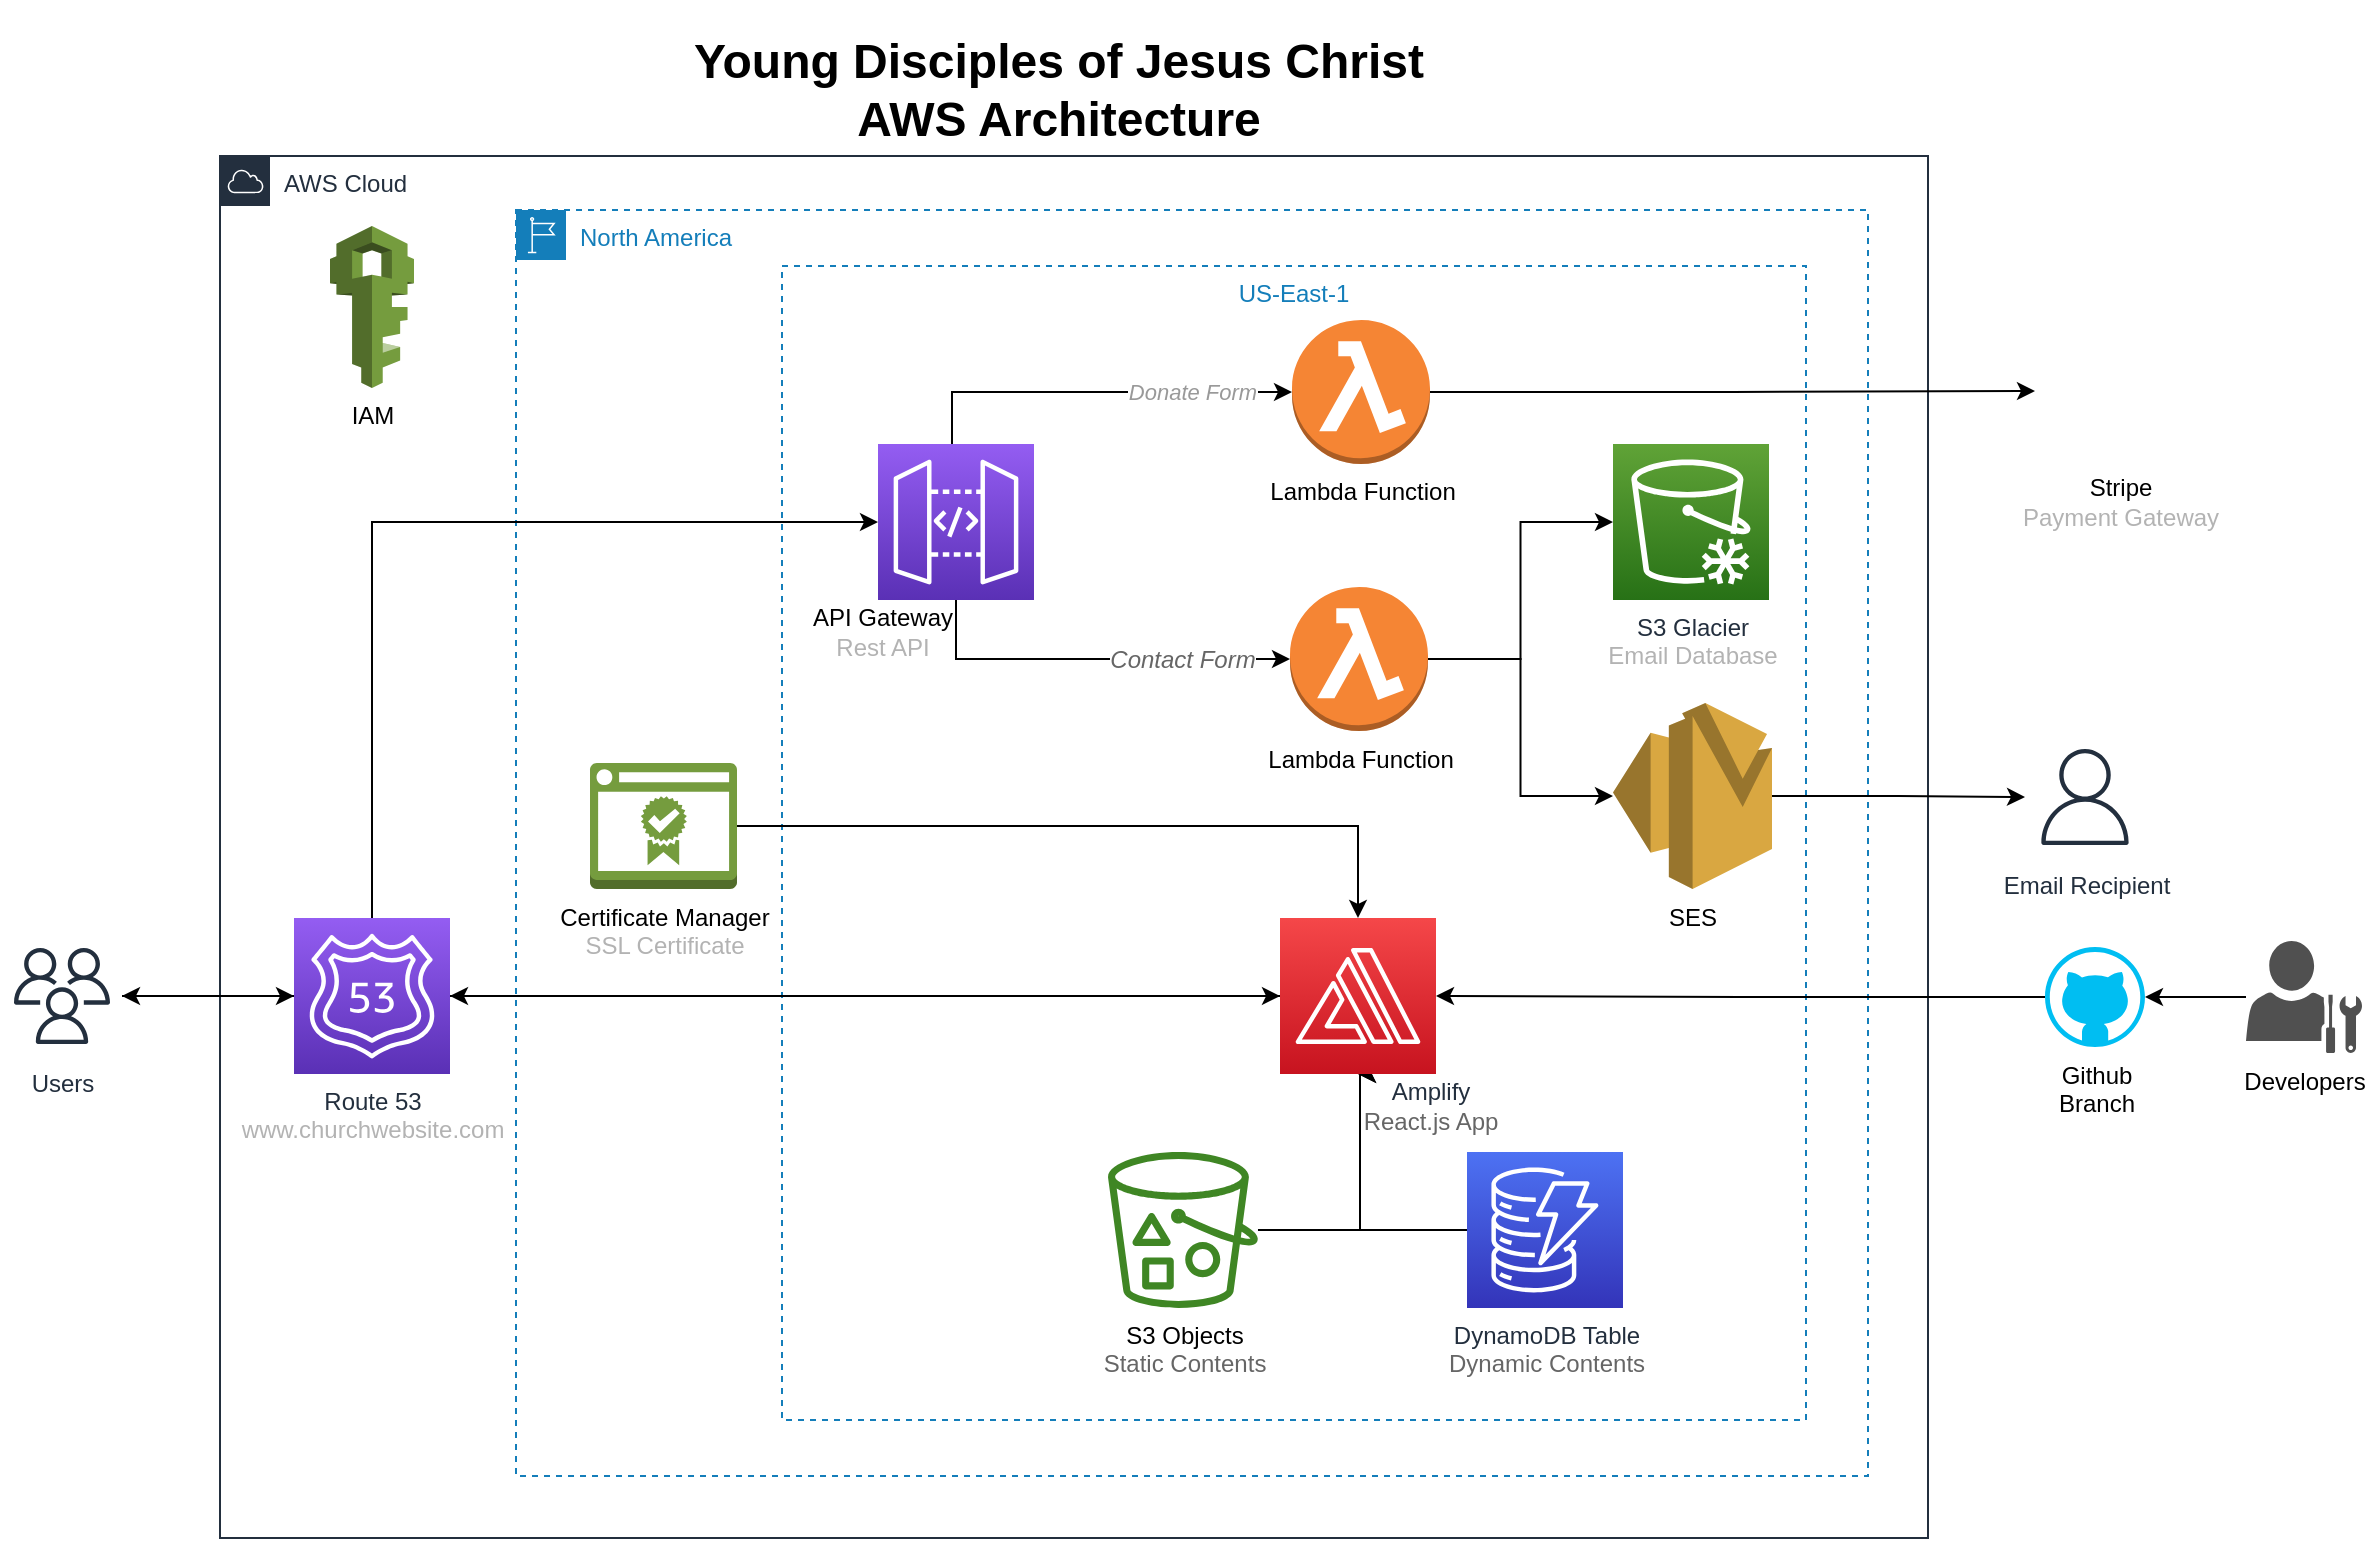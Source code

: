 <mxfile version="15.8.9" type="device"><diagram id="F_GX6j7zNEubSdY9tGsO" name="Page-1"><mxGraphModel dx="1420" dy="745" grid="0" gridSize="10" guides="1" tooltips="1" connect="1" arrows="1" fold="1" page="1" pageScale="1" pageWidth="1600" pageHeight="900" math="0" shadow="0"><root><mxCell id="0"/><mxCell id="ze4dOxGsV48yEMxb5CTM-83" value="Cheapest" style="" parent="0"/><mxCell id="ze4dOxGsV48yEMxb5CTM-84" value="AWS Cloud" style="points=[[0,0],[0.25,0],[0.5,0],[0.75,0],[1,0],[1,0.25],[1,0.5],[1,0.75],[1,1],[0.75,1],[0.5,1],[0.25,1],[0,1],[0,0.75],[0,0.5],[0,0.25]];outlineConnect=0;gradientColor=none;html=1;whiteSpace=wrap;fontSize=12;fontStyle=0;shape=mxgraph.aws4.group;grIcon=mxgraph.aws4.group_aws_cloud;strokeColor=#232F3E;fillColor=none;verticalAlign=top;align=left;spacingLeft=30;fontColor=#232F3E;dashed=0;" parent="ze4dOxGsV48yEMxb5CTM-83" vertex="1"><mxGeometry x="358" y="161" width="854" height="691" as="geometry"/></mxCell><mxCell id="II761FoVg46qhd0Y5PHv-4" value="North America" style="points=[[0,0],[0.25,0],[0.5,0],[0.75,0],[1,0],[1,0.25],[1,0.5],[1,0.75],[1,1],[0.75,1],[0.5,1],[0.25,1],[0,1],[0,0.75],[0,0.5],[0,0.25]];outlineConnect=0;gradientColor=none;html=1;whiteSpace=wrap;fontSize=12;fontStyle=0;shape=mxgraph.aws4.group;grIcon=mxgraph.aws4.group_region;strokeColor=#147EBA;fillColor=none;verticalAlign=top;align=left;spacingLeft=30;fontColor=#147EBA;dashed=1;" vertex="1" parent="ze4dOxGsV48yEMxb5CTM-83"><mxGeometry x="506" y="188" width="676" height="633" as="geometry"/></mxCell><mxCell id="II761FoVg46qhd0Y5PHv-0" value="US-East-1" style="fillColor=none;strokeColor=#147EBA;dashed=1;verticalAlign=top;fontStyle=0;fontColor=#147EBA;" vertex="1" parent="ze4dOxGsV48yEMxb5CTM-83"><mxGeometry x="639" y="216" width="512" height="577" as="geometry"/></mxCell><mxCell id="ze4dOxGsV48yEMxb5CTM-91" style="edgeStyle=orthogonalEdgeStyle;rounded=0;orthogonalLoop=1;jettySize=auto;html=1;" parent="ze4dOxGsV48yEMxb5CTM-83" source="ze4dOxGsV48yEMxb5CTM-93" target="ze4dOxGsV48yEMxb5CTM-95" edge="1"><mxGeometry relative="1" as="geometry"/></mxCell><mxCell id="II761FoVg46qhd0Y5PHv-24" style="edgeStyle=orthogonalEdgeStyle;rounded=0;orthogonalLoop=1;jettySize=auto;html=1;exitX=1;exitY=0.5;exitDx=0;exitDy=0;exitPerimeter=0;fontColor=#B3B3B3;" edge="1" parent="ze4dOxGsV48yEMxb5CTM-83" source="ze4dOxGsV48yEMxb5CTM-93" target="II761FoVg46qhd0Y5PHv-12"><mxGeometry relative="1" as="geometry"/></mxCell><mxCell id="II761FoVg46qhd0Y5PHv-25" style="edgeStyle=orthogonalEdgeStyle;rounded=0;orthogonalLoop=1;jettySize=auto;html=1;exitX=0.5;exitY=0;exitDx=0;exitDy=0;exitPerimeter=0;entryX=0;entryY=0.5;entryDx=0;entryDy=0;entryPerimeter=0;fontColor=#B3B3B3;" edge="1" parent="ze4dOxGsV48yEMxb5CTM-83" source="ze4dOxGsV48yEMxb5CTM-93" target="ze4dOxGsV48yEMxb5CTM-124"><mxGeometry relative="1" as="geometry"/></mxCell><mxCell id="ze4dOxGsV48yEMxb5CTM-93" value="Route 53&lt;br&gt;&lt;font color=&quot;#b3b3b3&quot;&gt;www.churchwebsite.com&lt;/font&gt;" style="sketch=0;points=[[0,0,0],[0.25,0,0],[0.5,0,0],[0.75,0,0],[1,0,0],[0,1,0],[0.25,1,0],[0.5,1,0],[0.75,1,0],[1,1,0],[0,0.25,0],[0,0.5,0],[0,0.75,0],[1,0.25,0],[1,0.5,0],[1,0.75,0]];outlineConnect=0;fontColor=#232F3E;gradientColor=#945DF2;gradientDirection=north;fillColor=#5A30B5;strokeColor=#ffffff;dashed=0;verticalLabelPosition=bottom;verticalAlign=top;align=center;html=1;fontSize=12;fontStyle=0;aspect=fixed;shape=mxgraph.aws4.resourceIcon;resIcon=mxgraph.aws4.route_53;" parent="ze4dOxGsV48yEMxb5CTM-83" vertex="1"><mxGeometry x="395" y="542" width="78" height="78" as="geometry"/></mxCell><mxCell id="ze4dOxGsV48yEMxb5CTM-94" style="edgeStyle=orthogonalEdgeStyle;rounded=0;orthogonalLoop=1;jettySize=auto;html=1;" parent="ze4dOxGsV48yEMxb5CTM-83" source="ze4dOxGsV48yEMxb5CTM-95" target="ze4dOxGsV48yEMxb5CTM-93" edge="1"><mxGeometry relative="1" as="geometry"/></mxCell><mxCell id="ze4dOxGsV48yEMxb5CTM-95" value="Users" style="sketch=0;outlineConnect=0;fontColor=#232F3E;gradientColor=none;strokeColor=#232F3E;fillColor=#ffffff;dashed=0;verticalLabelPosition=bottom;verticalAlign=top;align=center;html=1;fontSize=12;fontStyle=0;aspect=fixed;shape=mxgraph.aws4.resourceIcon;resIcon=mxgraph.aws4.users;" parent="ze4dOxGsV48yEMxb5CTM-83" vertex="1"><mxGeometry x="249" y="551" width="60" height="60" as="geometry"/></mxCell><mxCell id="II761FoVg46qhd0Y5PHv-7" style="edgeStyle=orthogonalEdgeStyle;rounded=0;orthogonalLoop=1;jettySize=auto;html=1;exitX=1;exitY=0.5;exitDx=0;exitDy=0;exitPerimeter=0;" edge="1" parent="ze4dOxGsV48yEMxb5CTM-83" source="ze4dOxGsV48yEMxb5CTM-99" target="II761FoVg46qhd0Y5PHv-12"><mxGeometry relative="1" as="geometry"><mxPoint x="465" y="542" as="targetPoint"/></mxGeometry></mxCell><mxCell id="ze4dOxGsV48yEMxb5CTM-99" value="Certificate Manager&lt;br&gt;&lt;font color=&quot;#b3b3b3&quot;&gt;SSL Certificate&lt;/font&gt;" style="outlineConnect=0;dashed=0;verticalLabelPosition=bottom;verticalAlign=top;align=center;html=1;shape=mxgraph.aws3.certificate_manager_2;fillColor=#759C3E;gradientColor=none;" parent="ze4dOxGsV48yEMxb5CTM-83" vertex="1"><mxGeometry x="543" y="464.5" width="73.5" height="63" as="geometry"/></mxCell><mxCell id="II761FoVg46qhd0Y5PHv-18" style="edgeStyle=orthogonalEdgeStyle;rounded=0;orthogonalLoop=1;jettySize=auto;html=1;fontColor=#B3B3B3;" edge="1" parent="ze4dOxGsV48yEMxb5CTM-83" source="ze4dOxGsV48yEMxb5CTM-101" target="II761FoVg46qhd0Y5PHv-12"><mxGeometry relative="1" as="geometry"/></mxCell><mxCell id="ze4dOxGsV48yEMxb5CTM-101" value="Github&lt;br&gt;Branch" style="verticalLabelPosition=bottom;html=1;verticalAlign=top;align=center;strokeColor=none;fillColor=#00BEF2;shape=mxgraph.azure.github_code;pointerEvents=1;" parent="ze4dOxGsV48yEMxb5CTM-83" vertex="1"><mxGeometry x="1270.5" y="556.5" width="50" height="50" as="geometry"/></mxCell><mxCell id="ze4dOxGsV48yEMxb5CTM-106" style="edgeStyle=orthogonalEdgeStyle;rounded=0;orthogonalLoop=1;jettySize=auto;html=1;" parent="ze4dOxGsV48yEMxb5CTM-83" source="imjI7Wg0snwb1tpI8fab-5" target="ze4dOxGsV48yEMxb5CTM-109" edge="1"><mxGeometry relative="1" as="geometry"><mxPoint x="965" y="412" as="sourcePoint"/></mxGeometry></mxCell><mxCell id="Wkkz1tDfZ1V06rZeRBWS-4" style="edgeStyle=orthogonalEdgeStyle;rounded=0;orthogonalLoop=1;jettySize=auto;html=1;fontColor=#666666;strokeColor=#000000;" parent="ze4dOxGsV48yEMxb5CTM-83" source="imjI7Wg0snwb1tpI8fab-5" target="imjI7Wg0snwb1tpI8fab-23" edge="1"><mxGeometry relative="1" as="geometry"><mxPoint x="965" y="412" as="sourcePoint"/><mxPoint x="1054.5" y="338" as="targetPoint"/></mxGeometry></mxCell><mxCell id="ze4dOxGsV48yEMxb5CTM-108" style="edgeStyle=orthogonalEdgeStyle;rounded=0;orthogonalLoop=1;jettySize=auto;html=1;exitX=1;exitY=0.5;exitDx=0;exitDy=0;exitPerimeter=0;" parent="ze4dOxGsV48yEMxb5CTM-83" source="ze4dOxGsV48yEMxb5CTM-109" target="ze4dOxGsV48yEMxb5CTM-112" edge="1"><mxGeometry relative="1" as="geometry"/></mxCell><mxCell id="ze4dOxGsV48yEMxb5CTM-109" value="SES" style="outlineConnect=0;dashed=0;verticalLabelPosition=bottom;verticalAlign=top;align=center;html=1;shape=mxgraph.aws3.ses;fillColor=#D9A741;gradientColor=none;" parent="ze4dOxGsV48yEMxb5CTM-83" vertex="1"><mxGeometry x="1054.5" y="434.5" width="79.5" height="93" as="geometry"/></mxCell><mxCell id="ze4dOxGsV48yEMxb5CTM-134" style="edgeStyle=orthogonalEdgeStyle;rounded=0;orthogonalLoop=1;jettySize=auto;html=1;entryX=1;entryY=0.5;entryDx=0;entryDy=0;entryPerimeter=0;fontColor=#666666;" parent="ze4dOxGsV48yEMxb5CTM-83" source="ze4dOxGsV48yEMxb5CTM-111" target="ze4dOxGsV48yEMxb5CTM-101" edge="1"><mxGeometry relative="1" as="geometry"/></mxCell><mxCell id="ze4dOxGsV48yEMxb5CTM-111" value="Developers" style="sketch=0;pointerEvents=1;shadow=0;dashed=0;html=1;strokeColor=none;fillColor=#505050;labelPosition=center;verticalLabelPosition=bottom;verticalAlign=top;outlineConnect=0;align=center;shape=mxgraph.office.users.administrator;" parent="ze4dOxGsV48yEMxb5CTM-83" vertex="1"><mxGeometry x="1371" y="553.5" width="58" height="56" as="geometry"/></mxCell><mxCell id="ze4dOxGsV48yEMxb5CTM-112" value="Email Recipient" style="sketch=0;outlineConnect=0;fontColor=#232F3E;gradientColor=none;strokeColor=#232F3E;fillColor=#ffffff;dashed=0;verticalLabelPosition=bottom;verticalAlign=top;align=center;html=1;fontSize=12;fontStyle=0;aspect=fixed;shape=mxgraph.aws4.resourceIcon;resIcon=mxgraph.aws4.user;" parent="ze4dOxGsV48yEMxb5CTM-83" vertex="1"><mxGeometry x="1260.5" y="451.5" width="60" height="60" as="geometry"/></mxCell><mxCell id="ze4dOxGsV48yEMxb5CTM-117" value="&lt;font color=&quot;#000000&quot;&gt;IAM&lt;/font&gt;" style="outlineConnect=0;dashed=0;verticalLabelPosition=bottom;verticalAlign=top;align=center;html=1;shape=mxgraph.aws3.iam;fillColor=#759C3E;gradientColor=none;fontColor=#CC0000;" parent="ze4dOxGsV48yEMxb5CTM-83" vertex="1"><mxGeometry x="413" y="196" width="42" height="81" as="geometry"/></mxCell><mxCell id="ze4dOxGsV48yEMxb5CTM-121" value="DynamoDB Table&lt;br&gt;&lt;span style=&quot;color: rgb(102 , 102 , 102)&quot;&gt;Dynamic Contents&lt;/span&gt;" style="sketch=0;points=[[0,0,0],[0.25,0,0],[0.5,0,0],[0.75,0,0],[1,0,0],[0,1,0],[0.25,1,0],[0.5,1,0],[0.75,1,0],[1,1,0],[0,0.25,0],[0,0.5,0],[0,0.75,0],[1,0.25,0],[1,0.5,0],[1,0.75,0]];outlineConnect=0;fontColor=#232F3E;gradientColor=#4D72F3;gradientDirection=north;fillColor=#3334B9;strokeColor=#ffffff;dashed=0;verticalLabelPosition=bottom;verticalAlign=top;align=center;html=1;fontSize=12;fontStyle=0;aspect=fixed;shape=mxgraph.aws4.resourceIcon;resIcon=mxgraph.aws4.dynamodb;" parent="ze4dOxGsV48yEMxb5CTM-83" vertex="1"><mxGeometry x="981.5" y="659" width="78" height="78" as="geometry"/></mxCell><mxCell id="imjI7Wg0snwb1tpI8fab-0" value="&lt;span style=&quot;font-family: &amp;#34;helvetica&amp;#34; ; font-size: 12px ; font-weight: 400 ; letter-spacing: normal ; text-align: center ; text-indent: 0px ; text-transform: none ; word-spacing: 0px&quot;&gt;&lt;font color=&quot;#666666&quot;&gt;&lt;i&gt;Contact Form&lt;/i&gt;&lt;/font&gt;&lt;/span&gt;" style="edgeStyle=orthogonalEdgeStyle;rounded=0;orthogonalLoop=1;jettySize=auto;html=1;exitX=0.5;exitY=1;exitDx=0;exitDy=0;exitPerimeter=0;fontColor=#000000;strokeColor=#000000;" parent="ze4dOxGsV48yEMxb5CTM-83" target="imjI7Wg0snwb1tpI8fab-5" edge="1" source="ze4dOxGsV48yEMxb5CTM-124"><mxGeometry x="0.44" relative="1" as="geometry"><mxPoint x="762" y="412.5" as="sourcePoint"/><mxPoint x="886.0" y="412" as="targetPoint"/><Array as="points"/><mxPoint x="1" as="offset"/></mxGeometry></mxCell><mxCell id="imjI7Wg0snwb1tpI8fab-17" style="edgeStyle=orthogonalEdgeStyle;rounded=0;orthogonalLoop=1;jettySize=auto;html=1;entryX=0;entryY=0.5;entryDx=0;entryDy=0;entryPerimeter=0;labelBackgroundColor=none;fontColor=#999999;strokeColor=#000000;" parent="ze4dOxGsV48yEMxb5CTM-83" source="ze4dOxGsV48yEMxb5CTM-124" target="imjI7Wg0snwb1tpI8fab-6" edge="1"><mxGeometry relative="1" as="geometry"><Array as="points"><mxPoint x="724" y="279"/></Array></mxGeometry></mxCell><mxCell id="imjI7Wg0snwb1tpI8fab-18" value="&lt;i&gt;Donate Form&lt;/i&gt;" style="edgeLabel;html=1;align=center;verticalAlign=middle;resizable=0;points=[];fontColor=#999999;" parent="imjI7Wg0snwb1tpI8fab-17" vertex="1" connectable="0"><mxGeometry x="0.528" y="-3" relative="1" as="geometry"><mxPoint x="-4" y="-3" as="offset"/></mxGeometry></mxCell><mxCell id="ze4dOxGsV48yEMxb5CTM-124" value="" style="sketch=0;points=[[0,0,0],[0.25,0,0],[0.5,0,0],[0.75,0,0],[1,0,0],[0,1,0],[0.25,1,0],[0.5,1,0],[0.75,1,0],[1,1,0],[0,0.25,0],[0,0.5,0],[0,0.75,0],[1,0.25,0],[1,0.5,0],[1,0.75,0]];outlineConnect=0;fontColor=#232F3E;gradientColor=#945DF2;gradientDirection=north;fillColor=#5A30B5;strokeColor=#ffffff;dashed=0;verticalLabelPosition=bottom;verticalAlign=top;align=center;html=1;fontSize=12;fontStyle=0;aspect=fixed;shape=mxgraph.aws4.resourceIcon;resIcon=mxgraph.aws4.api_gateway;" parent="ze4dOxGsV48yEMxb5CTM-83" vertex="1"><mxGeometry x="687" y="305" width="78" height="78" as="geometry"/></mxCell><mxCell id="imjI7Wg0snwb1tpI8fab-5" value="&lt;font color=&quot;#000000&quot;&gt;Lambda Function&lt;/font&gt;" style="outlineConnect=0;dashed=0;verticalLabelPosition=bottom;verticalAlign=top;align=center;html=1;shape=mxgraph.aws3.lambda_function;fillColor=#F58534;gradientColor=none;labelBackgroundColor=#FFFFFF;fontColor=#B3B3B3;" parent="ze4dOxGsV48yEMxb5CTM-83" vertex="1"><mxGeometry x="893" y="376.5" width="69" height="72" as="geometry"/></mxCell><mxCell id="imjI7Wg0snwb1tpI8fab-14" style="edgeStyle=orthogonalEdgeStyle;rounded=0;orthogonalLoop=1;jettySize=auto;html=1;exitX=1;exitY=0.5;exitDx=0;exitDy=0;exitPerimeter=0;labelBackgroundColor=none;fontColor=#999999;strokeColor=#000000;" parent="ze4dOxGsV48yEMxb5CTM-83" source="imjI7Wg0snwb1tpI8fab-6" target="imjI7Wg0snwb1tpI8fab-2" edge="1"><mxGeometry relative="1" as="geometry"><Array as="points"/></mxGeometry></mxCell><mxCell id="imjI7Wg0snwb1tpI8fab-22" value="&lt;h1&gt;&lt;font color=&quot;#000000&quot;&gt;Young Disciples of Jesus Christ&lt;br&gt;&lt;/font&gt;&lt;font color=&quot;#000000&quot;&gt;AWS Architecture&lt;/font&gt;&lt;/h1&gt;" style="text;html=1;align=center;verticalAlign=middle;resizable=0;points=[];autosize=1;strokeColor=none;fillColor=none;fontColor=#B3B3B3;" parent="ze4dOxGsV48yEMxb5CTM-83" vertex="1"><mxGeometry x="589" y="96" width="375" height="64" as="geometry"/></mxCell><mxCell id="imjI7Wg0snwb1tpI8fab-23" value="S3 Glacier&lt;br&gt;&lt;span style=&quot;color: rgb(179 , 179 , 179)&quot;&gt;Email Database&lt;/span&gt;" style="sketch=0;points=[[0,0,0],[0.25,0,0],[0.5,0,0],[0.75,0,0],[1,0,0],[0,1,0],[0.25,1,0],[0.5,1,0],[0.75,1,0],[1,1,0],[0,0.25,0],[0,0.5,0],[0,0.75,0],[1,0.25,0],[1,0.5,0],[1,0.75,0]];outlineConnect=0;fontColor=#232F3E;gradientColor=#60A337;gradientDirection=north;fillColor=#277116;strokeColor=#ffffff;dashed=0;verticalLabelPosition=bottom;verticalAlign=top;align=center;html=1;fontSize=12;fontStyle=0;aspect=fixed;shape=mxgraph.aws4.resourceIcon;resIcon=mxgraph.aws4.glacier;labelBackgroundColor=#FFFFFF;" parent="ze4dOxGsV48yEMxb5CTM-83" vertex="1"><mxGeometry x="1054.5" y="305" width="78" height="78" as="geometry"/></mxCell><mxCell id="II761FoVg46qhd0Y5PHv-1" value="" style="group" vertex="1" connectable="0" parent="ze4dOxGsV48yEMxb5CTM-83"><mxGeometry x="1254" y="236" width="108" height="114" as="geometry"/></mxCell><mxCell id="imjI7Wg0snwb1tpI8fab-2" value="" style="shape=image;html=1;verticalAlign=top;verticalLabelPosition=bottom;labelBackgroundColor=#ffffff;imageAspect=0;aspect=fixed;image=https://cdn1.iconfinder.com/data/icons/icons-for-a-site-1/64/advantage_payment_way-128.png;fontColor=#B3B3B3;" parent="II761FoVg46qhd0Y5PHv-1" vertex="1"><mxGeometry x="11.5" width="85" height="85" as="geometry"/></mxCell><mxCell id="imjI7Wg0snwb1tpI8fab-15" value="&lt;font color=&quot;#000000&quot;&gt;Stripe&lt;/font&gt;&lt;br style=&quot;color: rgb(179 , 179 , 179)&quot;&gt;&lt;span style=&quot;color: rgb(179 , 179 , 179) ; background-color: rgb(255 , 255 , 255)&quot;&gt;Payment Gateway&lt;/span&gt;" style="text;html=1;align=center;verticalAlign=middle;resizable=0;points=[];autosize=1;strokeColor=none;fillColor=none;fontColor=#999999;" parent="II761FoVg46qhd0Y5PHv-1" vertex="1"><mxGeometry y="82" width="108" height="32" as="geometry"/></mxCell><mxCell id="II761FoVg46qhd0Y5PHv-10" value="" style="edgeStyle=segmentEdgeStyle;endArrow=classic;html=1;rounded=0;fontColor=#B3B3B3;entryX=0.5;entryY=1;entryDx=0;entryDy=0;entryPerimeter=0;" edge="1" parent="ze4dOxGsV48yEMxb5CTM-83" source="II761FoVg46qhd0Y5PHv-16" target="II761FoVg46qhd0Y5PHv-12"><mxGeometry width="50" height="50" relative="1" as="geometry"><mxPoint x="873" y="698.5" as="sourcePoint"/><mxPoint x="919" y="620" as="targetPoint"/><Array as="points"><mxPoint x="928" y="698.5"/></Array></mxGeometry></mxCell><mxCell id="II761FoVg46qhd0Y5PHv-11" value="" style="edgeStyle=segmentEdgeStyle;endArrow=classic;html=1;rounded=0;fontColor=#B3B3B3;exitX=0;exitY=0.5;exitDx=0;exitDy=0;exitPerimeter=0;entryX=0.5;entryY=1;entryDx=0;entryDy=0;entryPerimeter=0;" edge="1" parent="ze4dOxGsV48yEMxb5CTM-83" source="ze4dOxGsV48yEMxb5CTM-121" target="II761FoVg46qhd0Y5PHv-12"><mxGeometry width="50" height="50" relative="1" as="geometry"><mxPoint x="935" y="690.5" as="sourcePoint"/><mxPoint x="933" y="620" as="targetPoint"/><Array as="points"><mxPoint x="928" y="698.5"/></Array></mxGeometry></mxCell><mxCell id="II761FoVg46qhd0Y5PHv-26" style="edgeStyle=orthogonalEdgeStyle;rounded=0;orthogonalLoop=1;jettySize=auto;html=1;exitX=0;exitY=0.5;exitDx=0;exitDy=0;exitPerimeter=0;fontColor=#B3B3B3;" edge="1" parent="ze4dOxGsV48yEMxb5CTM-83" source="II761FoVg46qhd0Y5PHv-12" target="ze4dOxGsV48yEMxb5CTM-93"><mxGeometry relative="1" as="geometry"/></mxCell><mxCell id="II761FoVg46qhd0Y5PHv-12" value="" style="sketch=0;points=[[0,0,0],[0.25,0,0],[0.5,0,0],[0.75,0,0],[1,0,0],[0,1,0],[0.25,1,0],[0.5,1,0],[0.75,1,0],[1,1,0],[0,0.25,0],[0,0.5,0],[0,0.75,0],[1,0.25,0],[1,0.5,0],[1,0.75,0]];outlineConnect=0;fontColor=#232F3E;gradientColor=#F54749;gradientDirection=north;fillColor=#C7131F;strokeColor=#ffffff;dashed=0;verticalLabelPosition=bottom;verticalAlign=top;align=center;html=1;fontSize=12;fontStyle=0;aspect=fixed;shape=mxgraph.aws4.resourceIcon;resIcon=mxgraph.aws4.amplify;" vertex="1" parent="ze4dOxGsV48yEMxb5CTM-83"><mxGeometry x="888" y="542" width="78" height="78" as="geometry"/></mxCell><mxCell id="II761FoVg46qhd0Y5PHv-15" value="&lt;span style=&quot;color: rgb(35 , 47 , 62)&quot;&gt;Amplify&lt;/span&gt;&lt;br style=&quot;color: rgb(35 , 47 , 62)&quot;&gt;&lt;span style=&quot;color: rgb(102 , 102 , 102)&quot;&gt;React.js App&lt;/span&gt;" style="text;html=1;align=center;verticalAlign=middle;resizable=0;points=[];autosize=1;strokeColor=none;fillColor=none;fontColor=#B3B3B3;" vertex="1" parent="ze4dOxGsV48yEMxb5CTM-83"><mxGeometry x="924" y="620" width="77" height="32" as="geometry"/></mxCell><mxCell id="II761FoVg46qhd0Y5PHv-16" value="&lt;span style=&quot;color: rgb(0 , 0 , 0)&quot;&gt;S3 Objects&lt;/span&gt;&lt;br style=&quot;color: rgb(0 , 0 , 0)&quot;&gt;&lt;font color=&quot;#666666&quot;&gt;Static Contents&lt;/font&gt;" style="sketch=0;outlineConnect=0;fontColor=#232F3E;gradientColor=none;fillColor=#3F8624;strokeColor=none;dashed=0;verticalLabelPosition=bottom;verticalAlign=top;align=center;html=1;fontSize=12;fontStyle=0;aspect=fixed;pointerEvents=1;shape=mxgraph.aws4.bucket_with_objects;" vertex="1" parent="ze4dOxGsV48yEMxb5CTM-83"><mxGeometry x="802" y="659" width="75" height="78" as="geometry"/></mxCell><mxCell id="II761FoVg46qhd0Y5PHv-23" value="&lt;font color=&quot;#000000&quot;&gt;API Gateway&lt;/font&gt;&lt;br style=&quot;color: rgb(35 , 47 , 62)&quot;&gt;&lt;font color=&quot;#b3b3b3&quot;&gt;Rest API&lt;/font&gt;" style="text;html=1;align=center;verticalAlign=middle;resizable=0;points=[];autosize=1;strokeColor=none;fillColor=none;fontColor=#B3B3B3;" vertex="1" parent="ze4dOxGsV48yEMxb5CTM-83"><mxGeometry x="649" y="383" width="80" height="32" as="geometry"/></mxCell><mxCell id="imjI7Wg0snwb1tpI8fab-6" value="&lt;span style=&quot;color: rgb(0 , 0 , 0)&quot;&gt;Lambda Function&lt;/span&gt;" style="outlineConnect=0;dashed=0;verticalLabelPosition=bottom;verticalAlign=top;align=center;html=1;shape=mxgraph.aws3.lambda_function;fillColor=#F58534;gradientColor=none;labelBackgroundColor=#FFFFFF;fontColor=#B3B3B3;" parent="ze4dOxGsV48yEMxb5CTM-83" vertex="1"><mxGeometry x="894" y="243" width="69" height="72" as="geometry"/></mxCell><mxCell id="Wkkz1tDfZ1V06rZeRBWS-11" value="Expensive" parent="0" visible="0"/><mxCell id="Wkkz1tDfZ1V06rZeRBWS-12" value="AWS Cloud" style="points=[[0,0],[0.25,0],[0.5,0],[0.75,0],[1,0],[1,0.25],[1,0.5],[1,0.75],[1,1],[0.75,1],[0.5,1],[0.25,1],[0,1],[0,0.75],[0,0.5],[0,0.25]];outlineConnect=0;gradientColor=none;html=1;whiteSpace=wrap;fontSize=12;fontStyle=0;shape=mxgraph.aws4.group;grIcon=mxgraph.aws4.group_aws_cloud;strokeColor=#232F3E;fillColor=none;verticalAlign=top;align=left;spacingLeft=30;fontColor=#232F3E;dashed=0;" parent="Wkkz1tDfZ1V06rZeRBWS-11" vertex="1"><mxGeometry x="356" y="100" width="856" height="701" as="geometry"/></mxCell><mxCell id="Wkkz1tDfZ1V06rZeRBWS-13" style="edgeStyle=orthogonalEdgeStyle;rounded=0;orthogonalLoop=1;jettySize=auto;html=1;entryX=0;entryY=0.5;entryDx=0;entryDy=0;entryPerimeter=0;fontColor=#666666;exitX=0.75;exitY=0;exitDx=0;exitDy=0;exitPerimeter=0;" parent="Wkkz1tDfZ1V06rZeRBWS-11" source="Wkkz1tDfZ1V06rZeRBWS-15" target="Wkkz1tDfZ1V06rZeRBWS-48" edge="1"><mxGeometry relative="1" as="geometry"/></mxCell><mxCell id="Wkkz1tDfZ1V06rZeRBWS-14" value="Request Objects" style="edgeStyle=orthogonalEdgeStyle;rounded=0;orthogonalLoop=1;jettySize=auto;html=1;fontColor=#666666;strokeColor=#000000;" parent="Wkkz1tDfZ1V06rZeRBWS-11" source="Wkkz1tDfZ1V06rZeRBWS-15" target="Wkkz1tDfZ1V06rZeRBWS-18" edge="1"><mxGeometry relative="1" as="geometry"/></mxCell><mxCell id="Wkkz1tDfZ1V06rZeRBWS-15" value="CloudFront" style="sketch=0;points=[[0,0,0],[0.25,0,0],[0.5,0,0],[0.75,0,0],[1,0,0],[0,1,0],[0.25,1,0],[0.5,1,0],[0.75,1,0],[1,1,0],[0,0.25,0],[0,0.5,0],[0,0.75,0],[1,0.25,0],[1,0.5,0],[1,0.75,0]];outlineConnect=0;fontColor=#232F3E;gradientColor=#945DF2;gradientDirection=north;fillColor=#5A30B5;strokeColor=#ffffff;dashed=0;verticalLabelPosition=bottom;verticalAlign=top;align=center;html=1;fontSize=12;fontStyle=0;aspect=fixed;shape=mxgraph.aws4.resourceIcon;resIcon=mxgraph.aws4.cloudfront;" parent="Wkkz1tDfZ1V06rZeRBWS-11" vertex="1"><mxGeometry x="632" y="513.5" width="78" height="78" as="geometry"/></mxCell><mxCell id="Wkkz1tDfZ1V06rZeRBWS-16" style="edgeStyle=orthogonalEdgeStyle;rounded=0;orthogonalLoop=1;jettySize=auto;html=1;exitX=0.5;exitY=1;exitDx=0;exitDy=0;exitPerimeter=0;entryX=1;entryY=0.5;entryDx=0;entryDy=0;entryPerimeter=0;" parent="Wkkz1tDfZ1V06rZeRBWS-11" source="Wkkz1tDfZ1V06rZeRBWS-18" target="Wkkz1tDfZ1V06rZeRBWS-42" edge="1"><mxGeometry relative="1" as="geometry"/></mxCell><mxCell id="Wkkz1tDfZ1V06rZeRBWS-17" value="&lt;font color=&quot;#666666&quot;&gt;Return Object&lt;/font&gt;" style="edgeLabel;html=1;align=center;verticalAlign=middle;resizable=0;points=[];fontColor=#000000;" parent="Wkkz1tDfZ1V06rZeRBWS-16" vertex="1" connectable="0"><mxGeometry x="-0.234" y="-1" relative="1" as="geometry"><mxPoint x="2" y="9" as="offset"/></mxGeometry></mxCell><mxCell id="Wkkz1tDfZ1V06rZeRBWS-18" value="" style="sketch=0;points=[[0,0,0],[0.25,0,0],[0.5,0,0],[0.75,0,0],[1,0,0],[0,1,0],[0.25,1,0],[0.5,1,0],[0.75,1,0],[1,1,0],[0,0.25,0],[0,0.5,0],[0,0.75,0],[1,0.25,0],[1,0.5,0],[1,0.75,0]];outlineConnect=0;fontColor=#232F3E;gradientColor=#60A337;gradientDirection=north;fillColor=#277116;strokeColor=#ffffff;dashed=0;verticalLabelPosition=bottom;verticalAlign=top;align=center;html=1;fontSize=12;fontStyle=0;aspect=fixed;shape=mxgraph.aws4.resourceIcon;resIcon=mxgraph.aws4.s3;" parent="Wkkz1tDfZ1V06rZeRBWS-11" vertex="1"><mxGeometry x="842" y="513.5" width="78" height="78" as="geometry"/></mxCell><mxCell id="Wkkz1tDfZ1V06rZeRBWS-19" style="edgeStyle=orthogonalEdgeStyle;rounded=0;orthogonalLoop=1;jettySize=auto;html=1;" parent="Wkkz1tDfZ1V06rZeRBWS-11" source="Wkkz1tDfZ1V06rZeRBWS-21" target="Wkkz1tDfZ1V06rZeRBWS-23" edge="1"><mxGeometry relative="1" as="geometry"/></mxCell><mxCell id="Wkkz1tDfZ1V06rZeRBWS-62" style="edgeStyle=none;rounded=0;orthogonalLoop=1;jettySize=auto;html=1;fontColor=#666666;strokeColor=#000000;" parent="Wkkz1tDfZ1V06rZeRBWS-11" source="Wkkz1tDfZ1V06rZeRBWS-21" target="Wkkz1tDfZ1V06rZeRBWS-60" edge="1"><mxGeometry relative="1" as="geometry"/></mxCell><mxCell id="Wkkz1tDfZ1V06rZeRBWS-21" value="Route 53&lt;br&gt;&lt;font color=&quot;#666666&quot;&gt;www.ourwebsite.com&lt;/font&gt;" style="sketch=0;points=[[0,0,0],[0.25,0,0],[0.5,0,0],[0.75,0,0],[1,0,0],[0,1,0],[0.25,1,0],[0.5,1,0],[0.75,1,0],[1,1,0],[0,0.25,0],[0,0.5,0],[0,0.75,0],[1,0.25,0],[1,0.5,0],[1,0.75,0]];outlineConnect=0;fontColor=#232F3E;gradientColor=#945DF2;gradientDirection=north;fillColor=#5A30B5;strokeColor=#ffffff;dashed=0;verticalLabelPosition=bottom;verticalAlign=top;align=center;html=1;fontSize=12;fontStyle=0;aspect=fixed;shape=mxgraph.aws4.resourceIcon;resIcon=mxgraph.aws4.route_53;" parent="Wkkz1tDfZ1V06rZeRBWS-11" vertex="1"><mxGeometry x="392" y="513.5" width="78" height="78" as="geometry"/></mxCell><mxCell id="Wkkz1tDfZ1V06rZeRBWS-22" style="edgeStyle=orthogonalEdgeStyle;rounded=0;orthogonalLoop=1;jettySize=auto;html=1;" parent="Wkkz1tDfZ1V06rZeRBWS-11" source="Wkkz1tDfZ1V06rZeRBWS-23" target="Wkkz1tDfZ1V06rZeRBWS-21" edge="1"><mxGeometry relative="1" as="geometry"/></mxCell><mxCell id="Wkkz1tDfZ1V06rZeRBWS-23" value="Users" style="sketch=0;outlineConnect=0;fontColor=#232F3E;gradientColor=none;strokeColor=#232F3E;fillColor=#ffffff;dashed=0;verticalLabelPosition=bottom;verticalAlign=top;align=center;html=1;fontSize=12;fontStyle=0;aspect=fixed;shape=mxgraph.aws4.resourceIcon;resIcon=mxgraph.aws4.users;" parent="Wkkz1tDfZ1V06rZeRBWS-11" vertex="1"><mxGeometry x="244" y="522.5" width="60" height="60" as="geometry"/></mxCell><mxCell id="Wkkz1tDfZ1V06rZeRBWS-24" style="edgeStyle=orthogonalEdgeStyle;rounded=0;orthogonalLoop=1;jettySize=auto;html=1;entryX=0.25;entryY=0;entryDx=0;entryDy=0;entryPerimeter=0;fontColor=#000000;" parent="Wkkz1tDfZ1V06rZeRBWS-11" source="Wkkz1tDfZ1V06rZeRBWS-25" target="Wkkz1tDfZ1V06rZeRBWS-15" edge="1"><mxGeometry relative="1" as="geometry"/></mxCell><mxCell id="Wkkz1tDfZ1V06rZeRBWS-25" value="&lt;span style=&quot;background-color: rgb(248 , 249 , 250)&quot;&gt;SSL Certificate&amp;nbsp;&lt;/span&gt;" style="shape=image;html=1;verticalAlign=top;verticalLabelPosition=bottom;labelBackgroundColor=#ffffff;imageAspect=0;aspect=fixed;image=https://cdn2.iconfinder.com/data/icons/whcompare-servers-web-hosting/50/ssl-certificate-128.png" parent="Wkkz1tDfZ1V06rZeRBWS-11" vertex="1"><mxGeometry x="559.75" y="380.25" width="48" height="48" as="geometry"/></mxCell><mxCell id="Wkkz1tDfZ1V06rZeRBWS-26" style="edgeStyle=orthogonalEdgeStyle;rounded=0;orthogonalLoop=1;jettySize=auto;html=1;entryX=0;entryY=0.5;entryDx=0;entryDy=0;fontColor=#000000;" parent="Wkkz1tDfZ1V06rZeRBWS-11" source="Wkkz1tDfZ1V06rZeRBWS-27" target="Wkkz1tDfZ1V06rZeRBWS-25" edge="1"><mxGeometry relative="1" as="geometry"/></mxCell><mxCell id="Wkkz1tDfZ1V06rZeRBWS-27" value="Certificate Manager" style="outlineConnect=0;dashed=0;verticalLabelPosition=bottom;verticalAlign=top;align=center;html=1;shape=mxgraph.aws3.certificate_manager_2;fillColor=#759C3E;gradientColor=none;" parent="Wkkz1tDfZ1V06rZeRBWS-11" vertex="1"><mxGeometry x="392" y="372.75" width="73.5" height="63" as="geometry"/></mxCell><mxCell id="Wkkz1tDfZ1V06rZeRBWS-28" style="edgeStyle=none;rounded=0;orthogonalLoop=1;jettySize=auto;html=1;fontColor=#666666;strokeColor=#000000;startArrow=none;" parent="Wkkz1tDfZ1V06rZeRBWS-11" source="Wkkz1tDfZ1V06rZeRBWS-58" target="Wkkz1tDfZ1V06rZeRBWS-18" edge="1"><mxGeometry relative="1" as="geometry"/></mxCell><mxCell id="Wkkz1tDfZ1V06rZeRBWS-29" value="Github&lt;br&gt;Branch" style="verticalLabelPosition=bottom;html=1;verticalAlign=top;align=center;strokeColor=none;fillColor=#00BEF2;shape=mxgraph.azure.github_code;pointerEvents=1;" parent="Wkkz1tDfZ1V06rZeRBWS-11" vertex="1"><mxGeometry x="1263" y="527.5" width="50" height="50" as="geometry"/></mxCell><mxCell id="Wkkz1tDfZ1V06rZeRBWS-30" value="S3&lt;br&gt;&lt;font color=&quot;#666666&quot;&gt;Static Content&lt;/font&gt;" style="text;html=1;align=center;verticalAlign=middle;resizable=0;points=[];autosize=1;strokeColor=none;fillColor=none;" parent="Wkkz1tDfZ1V06rZeRBWS-11" vertex="1"><mxGeometry x="878" y="591.5" width="85" height="32" as="geometry"/></mxCell><mxCell id="Wkkz1tDfZ1V06rZeRBWS-31" style="edgeStyle=orthogonalEdgeStyle;rounded=0;orthogonalLoop=1;jettySize=auto;html=1;exitX=0.995;exitY=0.63;exitDx=0;exitDy=0;exitPerimeter=0;" parent="Wkkz1tDfZ1V06rZeRBWS-11" source="Wkkz1tDfZ1V06rZeRBWS-50" target="Wkkz1tDfZ1V06rZeRBWS-34" edge="1"><mxGeometry relative="1" as="geometry"><mxPoint x="970" y="246.5" as="sourcePoint"/></mxGeometry></mxCell><mxCell id="Wkkz1tDfZ1V06rZeRBWS-32" style="edgeStyle=orthogonalEdgeStyle;rounded=0;orthogonalLoop=1;jettySize=auto;html=1;exitX=1;exitY=0.5;exitDx=0;exitDy=0;exitPerimeter=0;" parent="Wkkz1tDfZ1V06rZeRBWS-11" source="Wkkz1tDfZ1V06rZeRBWS-34" target="Wkkz1tDfZ1V06rZeRBWS-36" edge="1"><mxGeometry relative="1" as="geometry"/></mxCell><mxCell id="Wkkz1tDfZ1V06rZeRBWS-33" style="edgeStyle=orthogonalEdgeStyle;rounded=0;orthogonalLoop=1;jettySize=auto;html=1;entryX=0;entryY=0.5;entryDx=0;entryDy=0;entryPerimeter=0;fontColor=#666666;strokeColor=#000000;exitX=1;exitY=0.5;exitDx=0;exitDy=0;exitPerimeter=0;" parent="Wkkz1tDfZ1V06rZeRBWS-11" source="Wkkz1tDfZ1V06rZeRBWS-34" target="Wkkz1tDfZ1V06rZeRBWS-61" edge="1"><mxGeometry relative="1" as="geometry"><mxPoint x="1110.5" y="172" as="targetPoint"/></mxGeometry></mxCell><mxCell id="Wkkz1tDfZ1V06rZeRBWS-34" value="Lambda" style="sketch=0;points=[[0,0,0],[0.25,0,0],[0.5,0,0],[0.75,0,0],[1,0,0],[0,1,0],[0.25,1,0],[0.5,1,0],[0.75,1,0],[1,1,0],[0,0.25,0],[0,0.5,0],[0,0.75,0],[1,0.25,0],[1,0.5,0],[1,0.75,0]];outlineConnect=0;fontColor=#232F3E;gradientColor=#F78E04;gradientDirection=north;fillColor=#D05C17;strokeColor=#ffffff;dashed=0;verticalLabelPosition=bottom;verticalAlign=top;align=center;html=1;fontSize=12;fontStyle=0;aspect=fixed;shape=mxgraph.aws4.resourceIcon;resIcon=mxgraph.aws4.lambda;" parent="Wkkz1tDfZ1V06rZeRBWS-11" vertex="1"><mxGeometry x="992" y="207.5" width="78" height="78" as="geometry"/></mxCell><mxCell id="Wkkz1tDfZ1V06rZeRBWS-35" style="edgeStyle=orthogonalEdgeStyle;rounded=0;orthogonalLoop=1;jettySize=auto;html=1;exitX=1;exitY=0.5;exitDx=0;exitDy=0;exitPerimeter=0;" parent="Wkkz1tDfZ1V06rZeRBWS-11" source="Wkkz1tDfZ1V06rZeRBWS-36" target="Wkkz1tDfZ1V06rZeRBWS-39" edge="1"><mxGeometry relative="1" as="geometry"/></mxCell><mxCell id="Wkkz1tDfZ1V06rZeRBWS-36" value="SES" style="outlineConnect=0;dashed=0;verticalLabelPosition=bottom;verticalAlign=top;align=center;html=1;shape=mxgraph.aws3.ses;fillColor=#D9A741;gradientColor=none;" parent="Wkkz1tDfZ1V06rZeRBWS-11" vertex="1"><mxGeometry x="1110.5" y="268.5" width="79.5" height="93" as="geometry"/></mxCell><mxCell id="Wkkz1tDfZ1V06rZeRBWS-37" style="edgeStyle=orthogonalEdgeStyle;rounded=0;orthogonalLoop=1;jettySize=auto;html=1;entryX=1;entryY=0.5;entryDx=0;entryDy=0;entryPerimeter=0;fontColor=#666666;" parent="Wkkz1tDfZ1V06rZeRBWS-11" source="Wkkz1tDfZ1V06rZeRBWS-38" target="Wkkz1tDfZ1V06rZeRBWS-29" edge="1"><mxGeometry relative="1" as="geometry"/></mxCell><mxCell id="Wkkz1tDfZ1V06rZeRBWS-38" value="Developers" style="sketch=0;pointerEvents=1;shadow=0;dashed=0;html=1;strokeColor=none;fillColor=#505050;labelPosition=center;verticalLabelPosition=bottom;verticalAlign=top;outlineConnect=0;align=center;shape=mxgraph.office.users.administrator;" parent="Wkkz1tDfZ1V06rZeRBWS-11" vertex="1"><mxGeometry x="1363.5" y="524.5" width="58" height="56" as="geometry"/></mxCell><mxCell id="Wkkz1tDfZ1V06rZeRBWS-39" value="Email Recipient" style="sketch=0;outlineConnect=0;fontColor=#232F3E;gradientColor=none;strokeColor=#232F3E;fillColor=#ffffff;dashed=0;verticalLabelPosition=bottom;verticalAlign=top;align=center;html=1;fontSize=12;fontStyle=0;aspect=fixed;shape=mxgraph.aws4.resourceIcon;resIcon=mxgraph.aws4.user;" parent="Wkkz1tDfZ1V06rZeRBWS-11" vertex="1"><mxGeometry x="1262" y="285" width="60" height="60" as="geometry"/></mxCell><mxCell id="Wkkz1tDfZ1V06rZeRBWS-40" style="edgeStyle=orthogonalEdgeStyle;rounded=0;orthogonalLoop=1;jettySize=auto;html=1;" parent="Wkkz1tDfZ1V06rZeRBWS-11" source="Wkkz1tDfZ1V06rZeRBWS-42" target="Wkkz1tDfZ1V06rZeRBWS-15" edge="1"><mxGeometry relative="1" as="geometry"/></mxCell><mxCell id="Wkkz1tDfZ1V06rZeRBWS-41" value="&lt;font color=&quot;#666666&quot;&gt;&lt;br&gt;&lt;/font&gt;" style="edgeLabel;html=1;align=center;verticalAlign=middle;resizable=0;points=[];fontColor=#000000;" parent="Wkkz1tDfZ1V06rZeRBWS-40" vertex="1" connectable="0"><mxGeometry x="-0.098" y="1" relative="1" as="geometry"><mxPoint x="-2" y="-9" as="offset"/></mxGeometry></mxCell><mxCell id="Wkkz1tDfZ1V06rZeRBWS-42" value="Lambda@Edge&lt;br&gt;&lt;span style=&quot;color: rgb(102 , 102 , 102) ; font-size: 11px ; background-color: rgb(255 , 255 , 255)&quot;&gt;Add Security Headers&lt;/span&gt;" style="sketch=0;points=[[0,0,0],[0.25,0,0],[0.5,0,0],[0.75,0,0],[1,0,0],[0,1,0],[0.25,1,0],[0.5,1,0],[0.75,1,0],[1,1,0],[0,0.25,0],[0,0.5,0],[0,0.75,0],[1,0.25,0],[1,0.5,0],[1,0.75,0]];outlineConnect=0;fontColor=#232F3E;gradientColor=#F78E04;gradientDirection=north;fillColor=#D05C17;strokeColor=#ffffff;dashed=0;verticalLabelPosition=bottom;verticalAlign=top;align=center;html=1;fontSize=12;fontStyle=0;aspect=fixed;shape=mxgraph.aws4.resourceIcon;resIcon=mxgraph.aws4.lambda;" parent="Wkkz1tDfZ1V06rZeRBWS-11" vertex="1"><mxGeometry x="732" y="665.5" width="78" height="78" as="geometry"/></mxCell><mxCell id="Wkkz1tDfZ1V06rZeRBWS-43" value="&lt;font color=&quot;#000000&quot;&gt;IAM&lt;/font&gt;" style="outlineConnect=0;dashed=0;verticalLabelPosition=bottom;verticalAlign=top;align=center;html=1;shape=mxgraph.aws3.iam;fillColor=#759C3E;gradientColor=none;fontColor=#CC0000;" parent="Wkkz1tDfZ1V06rZeRBWS-11" vertex="1"><mxGeometry x="392" y="133" width="42" height="81" as="geometry"/></mxCell><mxCell id="Wkkz1tDfZ1V06rZeRBWS-45" style="edgeStyle=orthogonalEdgeStyle;rounded=0;orthogonalLoop=1;jettySize=auto;html=1;exitX=0;exitY=0.5;exitDx=0;exitDy=0;exitPerimeter=0;fontColor=#666666;" parent="Wkkz1tDfZ1V06rZeRBWS-11" source="Wkkz1tDfZ1V06rZeRBWS-46" target="Wkkz1tDfZ1V06rZeRBWS-42" edge="1"><mxGeometry relative="1" as="geometry"/></mxCell><mxCell id="Wkkz1tDfZ1V06rZeRBWS-46" value="DynamoDB Table&lt;br&gt;&lt;span style=&quot;color: rgb(102 , 102 , 102) ; font-size: 11px ; background-color: rgb(255 , 255 , 255)&quot;&gt;Dynamic Content&lt;/span&gt;" style="sketch=0;points=[[0,0,0],[0.25,0,0],[0.5,0,0],[0.75,0,0],[1,0,0],[0,1,0],[0.25,1,0],[0.5,1,0],[0.75,1,0],[1,1,0],[0,0.25,0],[0,0.5,0],[0,0.75,0],[1,0.25,0],[1,0.5,0],[1,0.75,0]];outlineConnect=0;fontColor=#232F3E;gradientColor=#4D72F3;gradientDirection=north;fillColor=#3334B9;strokeColor=#ffffff;dashed=0;verticalLabelPosition=bottom;verticalAlign=top;align=center;html=1;fontSize=12;fontStyle=0;aspect=fixed;shape=mxgraph.aws4.resourceIcon;resIcon=mxgraph.aws4.dynamodb;" parent="Wkkz1tDfZ1V06rZeRBWS-11" vertex="1"><mxGeometry x="959" y="665.5" width="78" height="78" as="geometry"/></mxCell><mxCell id="Wkkz1tDfZ1V06rZeRBWS-47" style="edgeStyle=orthogonalEdgeStyle;rounded=0;orthogonalLoop=1;jettySize=auto;html=1;entryX=0.005;entryY=0.63;entryDx=0;entryDy=0;entryPerimeter=0;fontColor=#CC0000;" parent="Wkkz1tDfZ1V06rZeRBWS-11" source="Wkkz1tDfZ1V06rZeRBWS-48" target="Wkkz1tDfZ1V06rZeRBWS-53" edge="1"><mxGeometry relative="1" as="geometry"/></mxCell><mxCell id="Wkkz1tDfZ1V06rZeRBWS-48" value="&lt;span style=&quot;color: rgb(0 , 0 , 0)&quot;&gt;API Gateway&lt;/span&gt;" style="sketch=0;points=[[0,0,0],[0.25,0,0],[0.5,0,0],[0.75,0,0],[1,0,0],[0,1,0],[0.25,1,0],[0.5,1,0],[0.75,1,0],[1,1,0],[0,0.25,0],[0,0.5,0],[0,0.75,0],[1,0.25,0],[1,0.5,0],[1,0.75,0]];outlineConnect=0;fontColor=#232F3E;gradientColor=#945DF2;gradientDirection=north;fillColor=#5A30B5;strokeColor=#ffffff;dashed=0;verticalLabelPosition=bottom;verticalAlign=top;align=center;html=1;fontSize=12;fontStyle=0;aspect=fixed;shape=mxgraph.aws4.resourceIcon;resIcon=mxgraph.aws4.api_gateway;" parent="Wkkz1tDfZ1V06rZeRBWS-11" vertex="1"><mxGeometry x="732" y="288.5" width="78" height="78" as="geometry"/></mxCell><mxCell id="Wkkz1tDfZ1V06rZeRBWS-49" style="edgeStyle=orthogonalEdgeStyle;rounded=0;orthogonalLoop=1;jettySize=auto;html=1;exitX=1;exitY=0.5;exitDx=0;exitDy=0;exitPerimeter=0;entryX=0.005;entryY=0.63;entryDx=0;entryDy=0;entryPerimeter=0;fontColor=#666666;" parent="Wkkz1tDfZ1V06rZeRBWS-11" source="Wkkz1tDfZ1V06rZeRBWS-48" target="Wkkz1tDfZ1V06rZeRBWS-50" edge="1"><mxGeometry relative="1" as="geometry"/></mxCell><mxCell id="Wkkz1tDfZ1V06rZeRBWS-50" value="" style="sketch=0;html=1;dashed=0;whitespace=wrap;fillColor=#2875E2;strokeColor=#ffffff;points=[[0.005,0.63,0],[0.1,0.2,0],[0.9,0.2,0],[0.5,0,0],[0.995,0.63,0],[0.72,0.99,0],[0.5,1,0],[0.28,0.99,0]];shape=mxgraph.kubernetes.icon;prIcon=api;fontColor=#666666;" parent="Wkkz1tDfZ1V06rZeRBWS-11" vertex="1"><mxGeometry x="902" y="216.5" width="50" height="48" as="geometry"/></mxCell><mxCell id="Wkkz1tDfZ1V06rZeRBWS-51" value="&lt;span style=&quot;color: rgb(0 , 0 , 0)&quot;&gt;API&lt;br&gt;&lt;/span&gt;&lt;u&gt;&lt;font color=&quot;#cc0000&quot;&gt;Contact Form&lt;/font&gt;&lt;/u&gt;" style="text;html=1;align=center;verticalAlign=middle;resizable=0;points=[];autosize=1;strokeColor=none;fillColor=none;fontColor=#666666;" parent="Wkkz1tDfZ1V06rZeRBWS-11" vertex="1"><mxGeometry x="882" y="268.5" width="90" height="30" as="geometry"/></mxCell><mxCell id="Wkkz1tDfZ1V06rZeRBWS-52" style="edgeStyle=orthogonalEdgeStyle;rounded=0;orthogonalLoop=1;jettySize=auto;html=1;fontColor=#000000;" parent="Wkkz1tDfZ1V06rZeRBWS-11" source="Wkkz1tDfZ1V06rZeRBWS-53" target="Wkkz1tDfZ1V06rZeRBWS-55" edge="1"><mxGeometry relative="1" as="geometry"/></mxCell><mxCell id="Wkkz1tDfZ1V06rZeRBWS-53" value="" style="sketch=0;html=1;dashed=0;whitespace=wrap;fillColor=#2875E2;strokeColor=#ffffff;points=[[0.005,0.63,0],[0.1,0.2,0],[0.9,0.2,0],[0.5,0,0],[0.995,0.63,0],[0.72,0.99,0],[0.5,1,0],[0.28,0.99,0]];shape=mxgraph.kubernetes.icon;prIcon=api;fontColor=#CC0000;" parent="Wkkz1tDfZ1V06rZeRBWS-11" vertex="1"><mxGeometry x="902" y="404.5" width="50" height="48" as="geometry"/></mxCell><mxCell id="Wkkz1tDfZ1V06rZeRBWS-54" value="&lt;font color=&quot;#000000&quot;&gt;API&lt;/font&gt;&lt;br&gt;&lt;u&gt;Payment Form&lt;/u&gt;" style="text;html=1;align=center;verticalAlign=middle;resizable=0;points=[];autosize=1;strokeColor=none;fillColor=none;fontColor=#CC0000;" parent="Wkkz1tDfZ1V06rZeRBWS-11" vertex="1"><mxGeometry x="882" y="458.5" width="90" height="30" as="geometry"/></mxCell><mxCell id="Wkkz1tDfZ1V06rZeRBWS-55" value="" style="html=1;strokeColor=none;fillColor=#0079D6;labelPosition=center;verticalLabelPosition=middle;verticalAlign=top;align=center;fontSize=12;outlineConnect=0;spacingTop=-6;fontColor=#FFFFFF;sketch=0;shape=mxgraph.sitemap.payment;" parent="Wkkz1tDfZ1V06rZeRBWS-11" vertex="1"><mxGeometry x="1252" y="403" width="70" height="51.5" as="geometry"/></mxCell><mxCell id="Wkkz1tDfZ1V06rZeRBWS-56" value="&lt;font color=&quot;#000000&quot;&gt;Stripe Payment&lt;/font&gt;" style="text;html=1;align=center;verticalAlign=middle;resizable=0;points=[];autosize=1;strokeColor=none;fillColor=none;fontColor=#CC0000;" parent="Wkkz1tDfZ1V06rZeRBWS-11" vertex="1"><mxGeometry x="1237" y="471" width="100" height="20" as="geometry"/></mxCell><mxCell id="Wkkz1tDfZ1V06rZeRBWS-58" value="CodePipeline" style="sketch=0;outlineConnect=0;fontColor=#232F3E;gradientColor=none;fillColor=#3F8624;strokeColor=none;dashed=0;verticalLabelPosition=bottom;verticalAlign=top;align=center;html=1;fontSize=12;fontStyle=0;aspect=fixed;pointerEvents=1;shape=mxgraph.aws4.iot_analytics_pipeline;" parent="Wkkz1tDfZ1V06rZeRBWS-11" vertex="1"><mxGeometry x="1053" y="531.5" width="78" height="42" as="geometry"/></mxCell><mxCell id="Wkkz1tDfZ1V06rZeRBWS-59" value="" style="edgeStyle=none;rounded=0;orthogonalLoop=1;jettySize=auto;html=1;fontColor=#666666;strokeColor=#000000;endArrow=none;" parent="Wkkz1tDfZ1V06rZeRBWS-11" source="Wkkz1tDfZ1V06rZeRBWS-29" target="Wkkz1tDfZ1V06rZeRBWS-58" edge="1"><mxGeometry relative="1" as="geometry"><mxPoint x="1263" y="552.5" as="sourcePoint"/><mxPoint x="920" y="552.5" as="targetPoint"/></mxGeometry></mxCell><mxCell id="Wkkz1tDfZ1V06rZeRBWS-63" style="edgeStyle=none;rounded=0;orthogonalLoop=1;jettySize=auto;html=1;fontColor=#666666;strokeColor=#000000;" parent="Wkkz1tDfZ1V06rZeRBWS-11" source="Wkkz1tDfZ1V06rZeRBWS-60" target="Wkkz1tDfZ1V06rZeRBWS-15" edge="1"><mxGeometry relative="1" as="geometry"/></mxCell><mxCell id="Wkkz1tDfZ1V06rZeRBWS-60" value="WAF" style="sketch=0;points=[[0,0,0],[0.25,0,0],[0.5,0,0],[0.75,0,0],[1,0,0],[0,1,0],[0.25,1,0],[0.5,1,0],[0.75,1,0],[1,1,0],[0,0.25,0],[0,0.5,0],[0,0.75,0],[1,0.25,0],[1,0.5,0],[1,0.75,0]];outlineConnect=0;fontColor=#232F3E;gradientColor=#F54749;gradientDirection=north;fillColor=#C7131F;strokeColor=#ffffff;dashed=0;verticalLabelPosition=bottom;verticalAlign=top;align=center;html=1;fontSize=12;fontStyle=0;aspect=fixed;shape=mxgraph.aws4.resourceIcon;resIcon=mxgraph.aws4.waf;" parent="Wkkz1tDfZ1V06rZeRBWS-11" vertex="1"><mxGeometry x="514" y="513.5" width="78" height="78" as="geometry"/></mxCell><mxCell id="Wkkz1tDfZ1V06rZeRBWS-61" value="RDS&lt;br&gt;&lt;font color=&quot;#666666&quot;&gt;MySQL&lt;/font&gt;" style="sketch=0;points=[[0,0,0],[0.25,0,0],[0.5,0,0],[0.75,0,0],[1,0,0],[0,1,0],[0.25,1,0],[0.5,1,0],[0.75,1,0],[1,1,0],[0,0.25,0],[0,0.5,0],[0,0.75,0],[1,0.25,0],[1,0.5,0],[1,0.75,0]];outlineConnect=0;fontColor=#232F3E;gradientColor=#4D72F3;gradientDirection=north;fillColor=#3334B9;strokeColor=#ffffff;dashed=0;verticalLabelPosition=bottom;verticalAlign=top;align=center;html=1;fontSize=12;fontStyle=0;aspect=fixed;shape=mxgraph.aws4.resourceIcon;resIcon=mxgraph.aws4.rds;" parent="Wkkz1tDfZ1V06rZeRBWS-11" vertex="1"><mxGeometry x="1110.5" y="138.5" width="78" height="78" as="geometry"/></mxCell></root></mxGraphModel></diagram></mxfile>